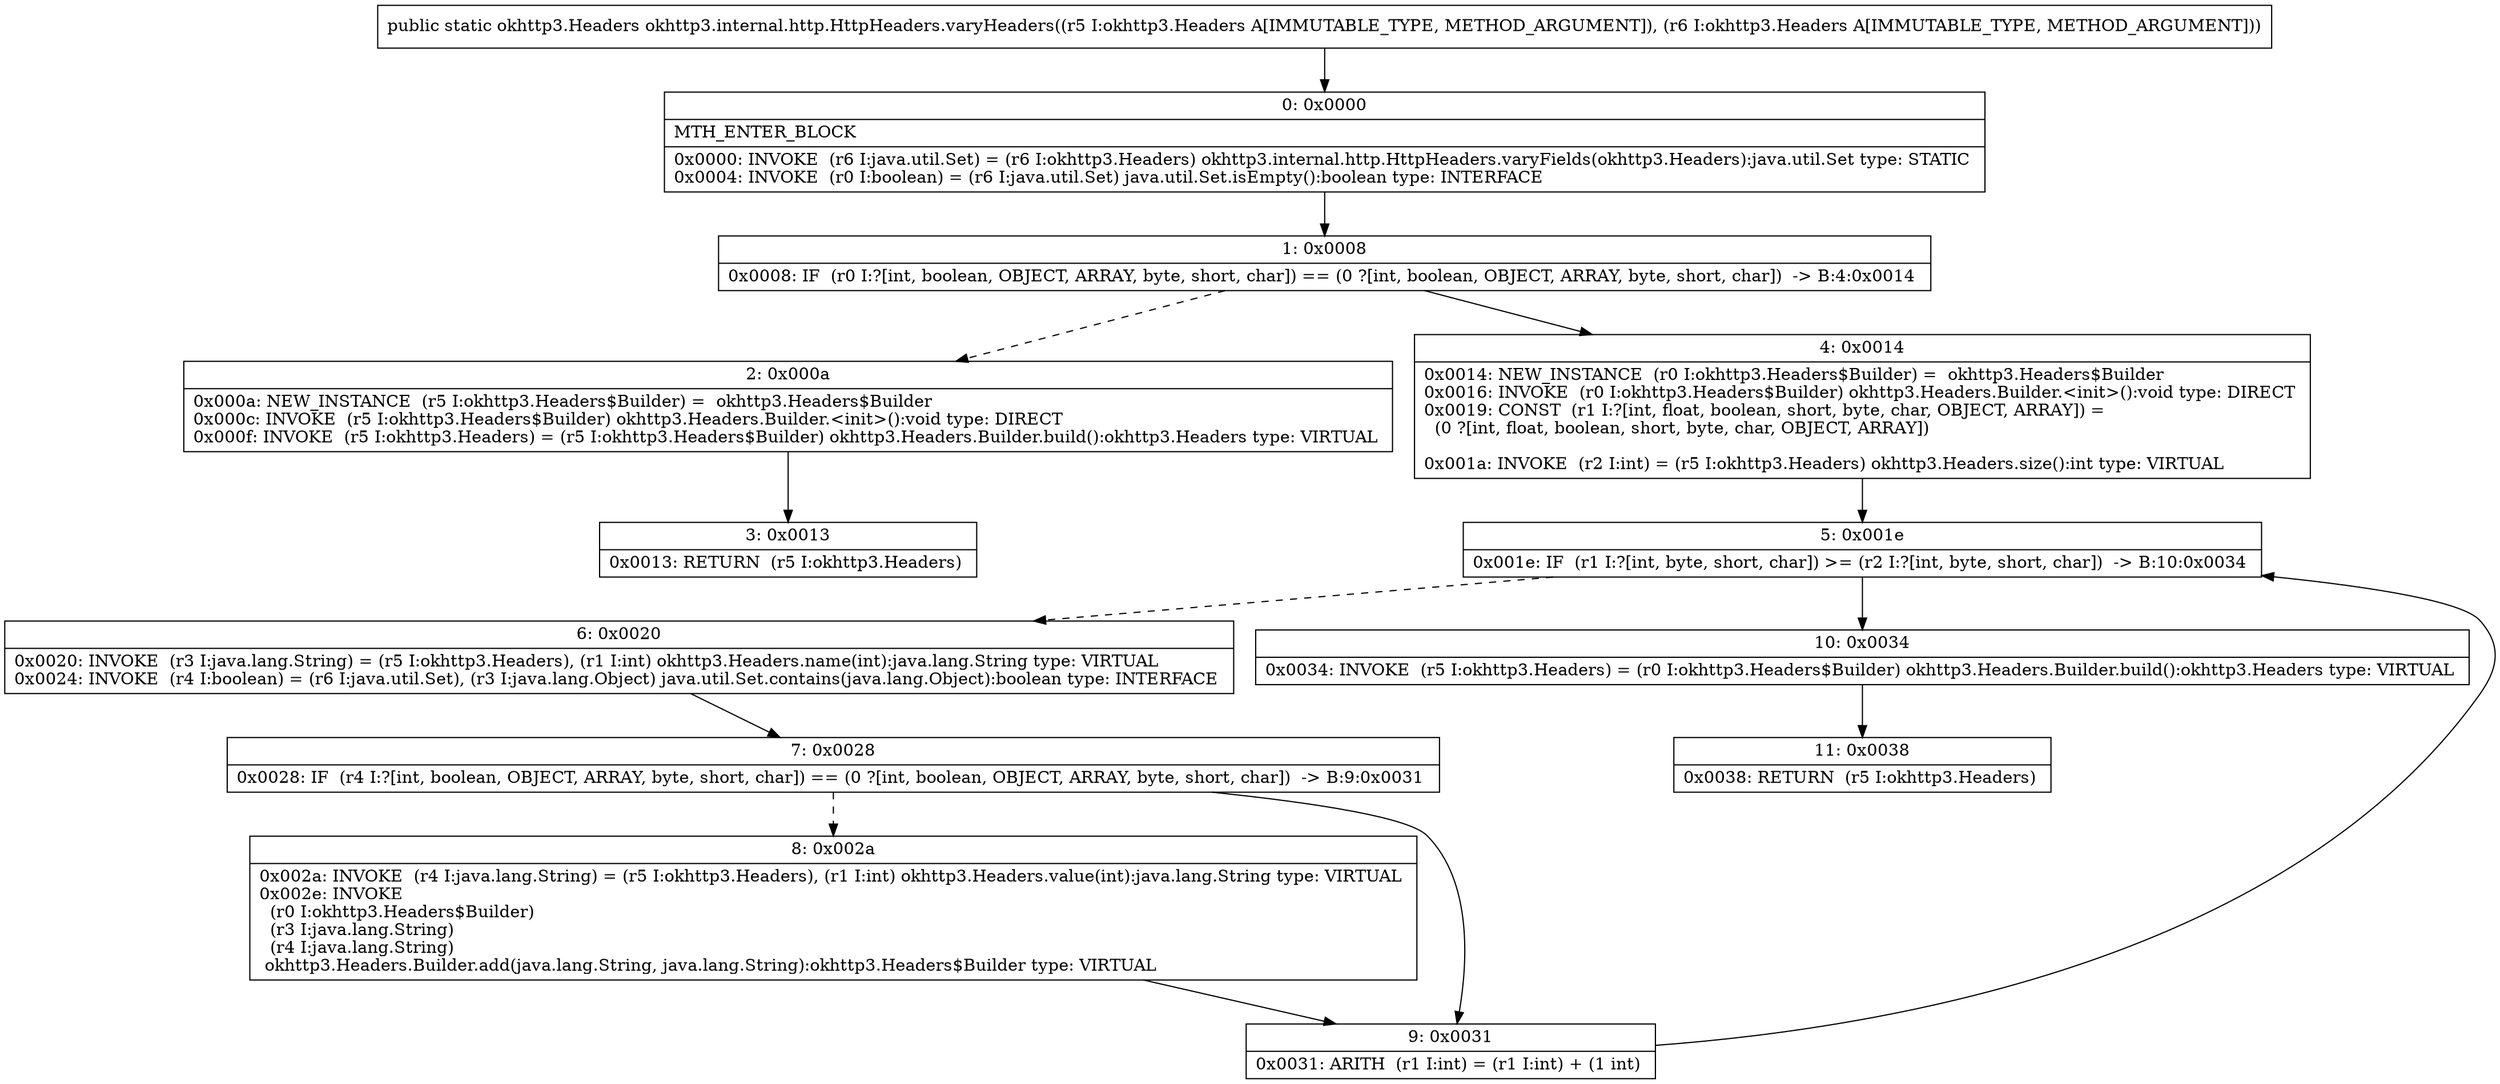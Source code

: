 digraph "CFG forokhttp3.internal.http.HttpHeaders.varyHeaders(Lokhttp3\/Headers;Lokhttp3\/Headers;)Lokhttp3\/Headers;" {
Node_0 [shape=record,label="{0\:\ 0x0000|MTH_ENTER_BLOCK\l|0x0000: INVOKE  (r6 I:java.util.Set) = (r6 I:okhttp3.Headers) okhttp3.internal.http.HttpHeaders.varyFields(okhttp3.Headers):java.util.Set type: STATIC \l0x0004: INVOKE  (r0 I:boolean) = (r6 I:java.util.Set) java.util.Set.isEmpty():boolean type: INTERFACE \l}"];
Node_1 [shape=record,label="{1\:\ 0x0008|0x0008: IF  (r0 I:?[int, boolean, OBJECT, ARRAY, byte, short, char]) == (0 ?[int, boolean, OBJECT, ARRAY, byte, short, char])  \-\> B:4:0x0014 \l}"];
Node_2 [shape=record,label="{2\:\ 0x000a|0x000a: NEW_INSTANCE  (r5 I:okhttp3.Headers$Builder) =  okhttp3.Headers$Builder \l0x000c: INVOKE  (r5 I:okhttp3.Headers$Builder) okhttp3.Headers.Builder.\<init\>():void type: DIRECT \l0x000f: INVOKE  (r5 I:okhttp3.Headers) = (r5 I:okhttp3.Headers$Builder) okhttp3.Headers.Builder.build():okhttp3.Headers type: VIRTUAL \l}"];
Node_3 [shape=record,label="{3\:\ 0x0013|0x0013: RETURN  (r5 I:okhttp3.Headers) \l}"];
Node_4 [shape=record,label="{4\:\ 0x0014|0x0014: NEW_INSTANCE  (r0 I:okhttp3.Headers$Builder) =  okhttp3.Headers$Builder \l0x0016: INVOKE  (r0 I:okhttp3.Headers$Builder) okhttp3.Headers.Builder.\<init\>():void type: DIRECT \l0x0019: CONST  (r1 I:?[int, float, boolean, short, byte, char, OBJECT, ARRAY]) = \l  (0 ?[int, float, boolean, short, byte, char, OBJECT, ARRAY])\l \l0x001a: INVOKE  (r2 I:int) = (r5 I:okhttp3.Headers) okhttp3.Headers.size():int type: VIRTUAL \l}"];
Node_5 [shape=record,label="{5\:\ 0x001e|0x001e: IF  (r1 I:?[int, byte, short, char]) \>= (r2 I:?[int, byte, short, char])  \-\> B:10:0x0034 \l}"];
Node_6 [shape=record,label="{6\:\ 0x0020|0x0020: INVOKE  (r3 I:java.lang.String) = (r5 I:okhttp3.Headers), (r1 I:int) okhttp3.Headers.name(int):java.lang.String type: VIRTUAL \l0x0024: INVOKE  (r4 I:boolean) = (r6 I:java.util.Set), (r3 I:java.lang.Object) java.util.Set.contains(java.lang.Object):boolean type: INTERFACE \l}"];
Node_7 [shape=record,label="{7\:\ 0x0028|0x0028: IF  (r4 I:?[int, boolean, OBJECT, ARRAY, byte, short, char]) == (0 ?[int, boolean, OBJECT, ARRAY, byte, short, char])  \-\> B:9:0x0031 \l}"];
Node_8 [shape=record,label="{8\:\ 0x002a|0x002a: INVOKE  (r4 I:java.lang.String) = (r5 I:okhttp3.Headers), (r1 I:int) okhttp3.Headers.value(int):java.lang.String type: VIRTUAL \l0x002e: INVOKE  \l  (r0 I:okhttp3.Headers$Builder)\l  (r3 I:java.lang.String)\l  (r4 I:java.lang.String)\l okhttp3.Headers.Builder.add(java.lang.String, java.lang.String):okhttp3.Headers$Builder type: VIRTUAL \l}"];
Node_9 [shape=record,label="{9\:\ 0x0031|0x0031: ARITH  (r1 I:int) = (r1 I:int) + (1 int) \l}"];
Node_10 [shape=record,label="{10\:\ 0x0034|0x0034: INVOKE  (r5 I:okhttp3.Headers) = (r0 I:okhttp3.Headers$Builder) okhttp3.Headers.Builder.build():okhttp3.Headers type: VIRTUAL \l}"];
Node_11 [shape=record,label="{11\:\ 0x0038|0x0038: RETURN  (r5 I:okhttp3.Headers) \l}"];
MethodNode[shape=record,label="{public static okhttp3.Headers okhttp3.internal.http.HttpHeaders.varyHeaders((r5 I:okhttp3.Headers A[IMMUTABLE_TYPE, METHOD_ARGUMENT]), (r6 I:okhttp3.Headers A[IMMUTABLE_TYPE, METHOD_ARGUMENT])) }"];
MethodNode -> Node_0;
Node_0 -> Node_1;
Node_1 -> Node_2[style=dashed];
Node_1 -> Node_4;
Node_2 -> Node_3;
Node_4 -> Node_5;
Node_5 -> Node_6[style=dashed];
Node_5 -> Node_10;
Node_6 -> Node_7;
Node_7 -> Node_8[style=dashed];
Node_7 -> Node_9;
Node_8 -> Node_9;
Node_9 -> Node_5;
Node_10 -> Node_11;
}

